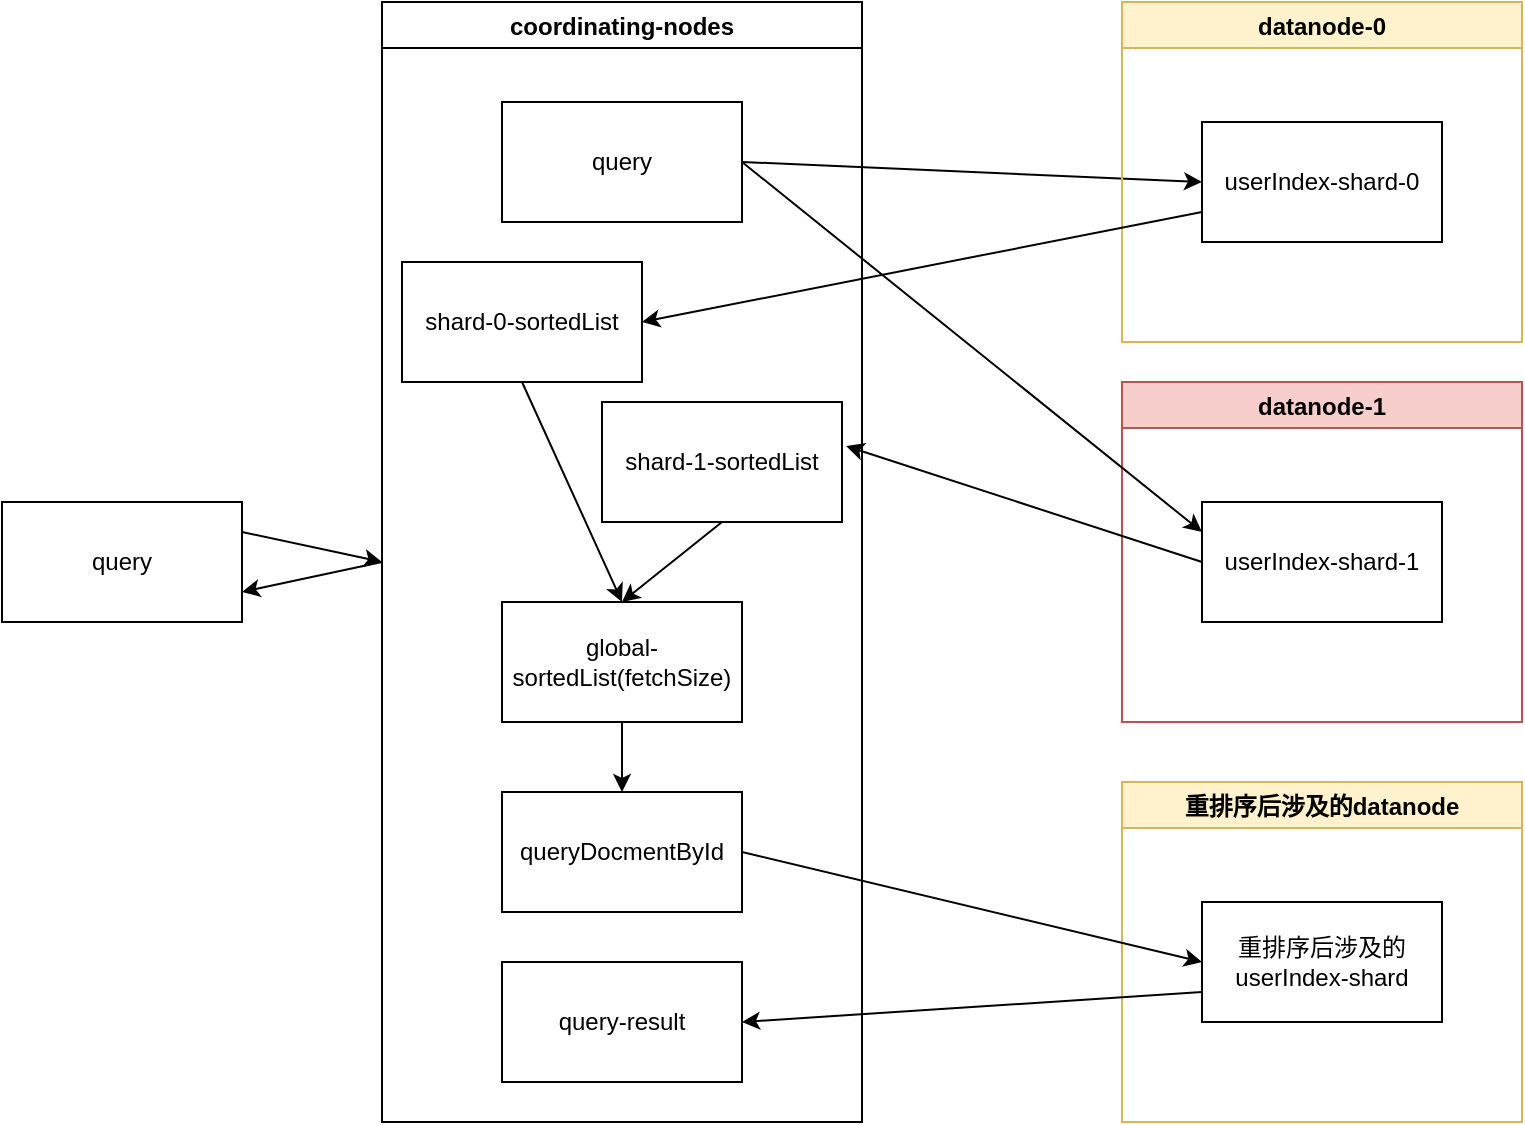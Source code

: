 <mxfile version="18.1.3" type="device"><diagram id="C5RBs43oDa-KdzZeNtuy" name="Page-1"><mxGraphModel dx="1018" dy="669" grid="1" gridSize="10" guides="1" tooltips="1" connect="1" arrows="1" fold="1" page="1" pageScale="1" pageWidth="827" pageHeight="1169" math="0" shadow="0"><root><mxCell id="WIyWlLk6GJQsqaUBKTNV-0"/><mxCell id="WIyWlLk6GJQsqaUBKTNV-1" parent="WIyWlLk6GJQsqaUBKTNV-0"/><mxCell id="-NiDf1YcT9dXiU_1v6VL-13" style="rounded=0;orthogonalLoop=1;jettySize=auto;html=1;exitX=1;exitY=0.25;exitDx=0;exitDy=0;entryX=0;entryY=0.5;entryDx=0;entryDy=0;" edge="1" parent="WIyWlLk6GJQsqaUBKTNV-1" source="-NiDf1YcT9dXiU_1v6VL-0" target="-NiDf1YcT9dXiU_1v6VL-1"><mxGeometry relative="1" as="geometry"><mxPoint x="230" y="425" as="targetPoint"/></mxGeometry></mxCell><mxCell id="-NiDf1YcT9dXiU_1v6VL-0" value="query" style="rounded=0;whiteSpace=wrap;html=1;" vertex="1" parent="WIyWlLk6GJQsqaUBKTNV-1"><mxGeometry x="40" y="410" width="120" height="60" as="geometry"/></mxCell><mxCell id="-NiDf1YcT9dXiU_1v6VL-18" style="rounded=0;orthogonalLoop=1;jettySize=auto;html=1;exitX=1;exitY=0.5;exitDx=0;exitDy=0;entryX=0;entryY=0.5;entryDx=0;entryDy=0;" edge="1" parent="WIyWlLk6GJQsqaUBKTNV-1" source="-NiDf1YcT9dXiU_1v6VL-21" target="-NiDf1YcT9dXiU_1v6VL-15"><mxGeometry relative="1" as="geometry"/></mxCell><mxCell id="-NiDf1YcT9dXiU_1v6VL-51" style="edgeStyle=none;rounded=0;orthogonalLoop=1;jettySize=auto;html=1;exitX=0;exitY=0.5;exitDx=0;exitDy=0;entryX=1;entryY=0.75;entryDx=0;entryDy=0;" edge="1" parent="WIyWlLk6GJQsqaUBKTNV-1" source="-NiDf1YcT9dXiU_1v6VL-1" target="-NiDf1YcT9dXiU_1v6VL-0"><mxGeometry relative="1" as="geometry"/></mxCell><mxCell id="-NiDf1YcT9dXiU_1v6VL-1" value="coordinating-nodes" style="swimlane;" vertex="1" parent="WIyWlLk6GJQsqaUBKTNV-1"><mxGeometry x="230" y="160" width="240" height="560" as="geometry"/></mxCell><mxCell id="-NiDf1YcT9dXiU_1v6VL-21" value="query" style="rounded=0;whiteSpace=wrap;html=1;" vertex="1" parent="-NiDf1YcT9dXiU_1v6VL-1"><mxGeometry x="60" y="50" width="120" height="60" as="geometry"/></mxCell><mxCell id="-NiDf1YcT9dXiU_1v6VL-33" style="edgeStyle=none;rounded=0;orthogonalLoop=1;jettySize=auto;html=1;exitX=0.5;exitY=1;exitDx=0;exitDy=0;entryX=0.5;entryY=0;entryDx=0;entryDy=0;" edge="1" parent="-NiDf1YcT9dXiU_1v6VL-1" source="-NiDf1YcT9dXiU_1v6VL-23" target="-NiDf1YcT9dXiU_1v6VL-32"><mxGeometry relative="1" as="geometry"/></mxCell><mxCell id="-NiDf1YcT9dXiU_1v6VL-23" value="shard-0-sortedList" style="rounded=0;whiteSpace=wrap;html=1;" vertex="1" parent="-NiDf1YcT9dXiU_1v6VL-1"><mxGeometry x="10" y="130" width="120" height="60" as="geometry"/></mxCell><mxCell id="-NiDf1YcT9dXiU_1v6VL-35" style="edgeStyle=none;rounded=0;orthogonalLoop=1;jettySize=auto;html=1;exitX=0.5;exitY=1;exitDx=0;exitDy=0;entryX=0.5;entryY=0;entryDx=0;entryDy=0;" edge="1" parent="-NiDf1YcT9dXiU_1v6VL-1" source="-NiDf1YcT9dXiU_1v6VL-30" target="-NiDf1YcT9dXiU_1v6VL-32"><mxGeometry relative="1" as="geometry"/></mxCell><mxCell id="-NiDf1YcT9dXiU_1v6VL-30" value="shard-1-sortedList" style="rounded=0;whiteSpace=wrap;html=1;" vertex="1" parent="-NiDf1YcT9dXiU_1v6VL-1"><mxGeometry x="110" y="200" width="120" height="60" as="geometry"/></mxCell><mxCell id="-NiDf1YcT9dXiU_1v6VL-32" value="global-sortedList(fetchSize)" style="rounded=0;whiteSpace=wrap;html=1;" vertex="1" parent="-NiDf1YcT9dXiU_1v6VL-1"><mxGeometry x="60" y="300" width="120" height="60" as="geometry"/></mxCell><mxCell id="-NiDf1YcT9dXiU_1v6VL-42" value="queryDocmentById" style="rounded=0;whiteSpace=wrap;html=1;" vertex="1" parent="-NiDf1YcT9dXiU_1v6VL-1"><mxGeometry x="60" y="395" width="120" height="60" as="geometry"/></mxCell><mxCell id="-NiDf1YcT9dXiU_1v6VL-43" value="" style="edgeStyle=none;rounded=0;orthogonalLoop=1;jettySize=auto;html=1;" edge="1" parent="-NiDf1YcT9dXiU_1v6VL-1" source="-NiDf1YcT9dXiU_1v6VL-32" target="-NiDf1YcT9dXiU_1v6VL-42"><mxGeometry relative="1" as="geometry"/></mxCell><mxCell id="-NiDf1YcT9dXiU_1v6VL-45" value="query-result" style="rounded=0;whiteSpace=wrap;html=1;" vertex="1" parent="-NiDf1YcT9dXiU_1v6VL-1"><mxGeometry x="60" y="480" width="120" height="60" as="geometry"/></mxCell><mxCell id="-NiDf1YcT9dXiU_1v6VL-14" value="datanode-0" style="swimlane;fillColor=#fff2cc;strokeColor=#d6b656;" vertex="1" parent="WIyWlLk6GJQsqaUBKTNV-1"><mxGeometry x="600" y="160" width="200" height="170" as="geometry"/></mxCell><mxCell id="-NiDf1YcT9dXiU_1v6VL-15" value="userIndex-shard-0" style="rounded=0;whiteSpace=wrap;html=1;" vertex="1" parent="-NiDf1YcT9dXiU_1v6VL-14"><mxGeometry x="40" y="60" width="120" height="60" as="geometry"/></mxCell><mxCell id="-NiDf1YcT9dXiU_1v6VL-25" value="datanode-1" style="swimlane;fillColor=#f8cecc;strokeColor=#b85450;" vertex="1" parent="WIyWlLk6GJQsqaUBKTNV-1"><mxGeometry x="600" y="350" width="200" height="170" as="geometry"/></mxCell><mxCell id="-NiDf1YcT9dXiU_1v6VL-26" value="userIndex-shard-1" style="rounded=0;whiteSpace=wrap;html=1;" vertex="1" parent="-NiDf1YcT9dXiU_1v6VL-25"><mxGeometry x="40" y="60" width="120" height="60" as="geometry"/></mxCell><mxCell id="-NiDf1YcT9dXiU_1v6VL-27" style="rounded=0;orthogonalLoop=1;jettySize=auto;html=1;exitX=0;exitY=0.75;exitDx=0;exitDy=0;entryX=1;entryY=0.5;entryDx=0;entryDy=0;" edge="1" parent="WIyWlLk6GJQsqaUBKTNV-1" source="-NiDf1YcT9dXiU_1v6VL-15" target="-NiDf1YcT9dXiU_1v6VL-23"><mxGeometry relative="1" as="geometry"/></mxCell><mxCell id="-NiDf1YcT9dXiU_1v6VL-28" style="edgeStyle=none;rounded=0;orthogonalLoop=1;jettySize=auto;html=1;exitX=1;exitY=0.5;exitDx=0;exitDy=0;entryX=0;entryY=0.25;entryDx=0;entryDy=0;" edge="1" parent="WIyWlLk6GJQsqaUBKTNV-1" source="-NiDf1YcT9dXiU_1v6VL-21" target="-NiDf1YcT9dXiU_1v6VL-26"><mxGeometry relative="1" as="geometry"/></mxCell><mxCell id="-NiDf1YcT9dXiU_1v6VL-31" style="edgeStyle=none;rounded=0;orthogonalLoop=1;jettySize=auto;html=1;exitX=0;exitY=0.5;exitDx=0;exitDy=0;entryX=1.017;entryY=0.367;entryDx=0;entryDy=0;entryPerimeter=0;" edge="1" parent="WIyWlLk6GJQsqaUBKTNV-1" source="-NiDf1YcT9dXiU_1v6VL-26" target="-NiDf1YcT9dXiU_1v6VL-30"><mxGeometry relative="1" as="geometry"/></mxCell><mxCell id="-NiDf1YcT9dXiU_1v6VL-36" value="重排序后涉及的datanode" style="swimlane;fillColor=#fff2cc;strokeColor=#d6b656;" vertex="1" parent="WIyWlLk6GJQsqaUBKTNV-1"><mxGeometry x="600" y="550" width="200" height="170" as="geometry"/></mxCell><mxCell id="-NiDf1YcT9dXiU_1v6VL-37" value="重排序后涉及的userIndex-shard" style="rounded=0;whiteSpace=wrap;html=1;" vertex="1" parent="-NiDf1YcT9dXiU_1v6VL-36"><mxGeometry x="40" y="60" width="120" height="60" as="geometry"/></mxCell><mxCell id="-NiDf1YcT9dXiU_1v6VL-44" style="edgeStyle=none;rounded=0;orthogonalLoop=1;jettySize=auto;html=1;exitX=1;exitY=0.5;exitDx=0;exitDy=0;entryX=0;entryY=0.5;entryDx=0;entryDy=0;" edge="1" parent="WIyWlLk6GJQsqaUBKTNV-1" source="-NiDf1YcT9dXiU_1v6VL-42" target="-NiDf1YcT9dXiU_1v6VL-37"><mxGeometry relative="1" as="geometry"/></mxCell><mxCell id="-NiDf1YcT9dXiU_1v6VL-47" style="edgeStyle=none;rounded=0;orthogonalLoop=1;jettySize=auto;html=1;exitX=0;exitY=0.75;exitDx=0;exitDy=0;entryX=1;entryY=0.5;entryDx=0;entryDy=0;" edge="1" parent="WIyWlLk6GJQsqaUBKTNV-1" source="-NiDf1YcT9dXiU_1v6VL-37" target="-NiDf1YcT9dXiU_1v6VL-45"><mxGeometry relative="1" as="geometry"/></mxCell></root></mxGraphModel></diagram></mxfile>